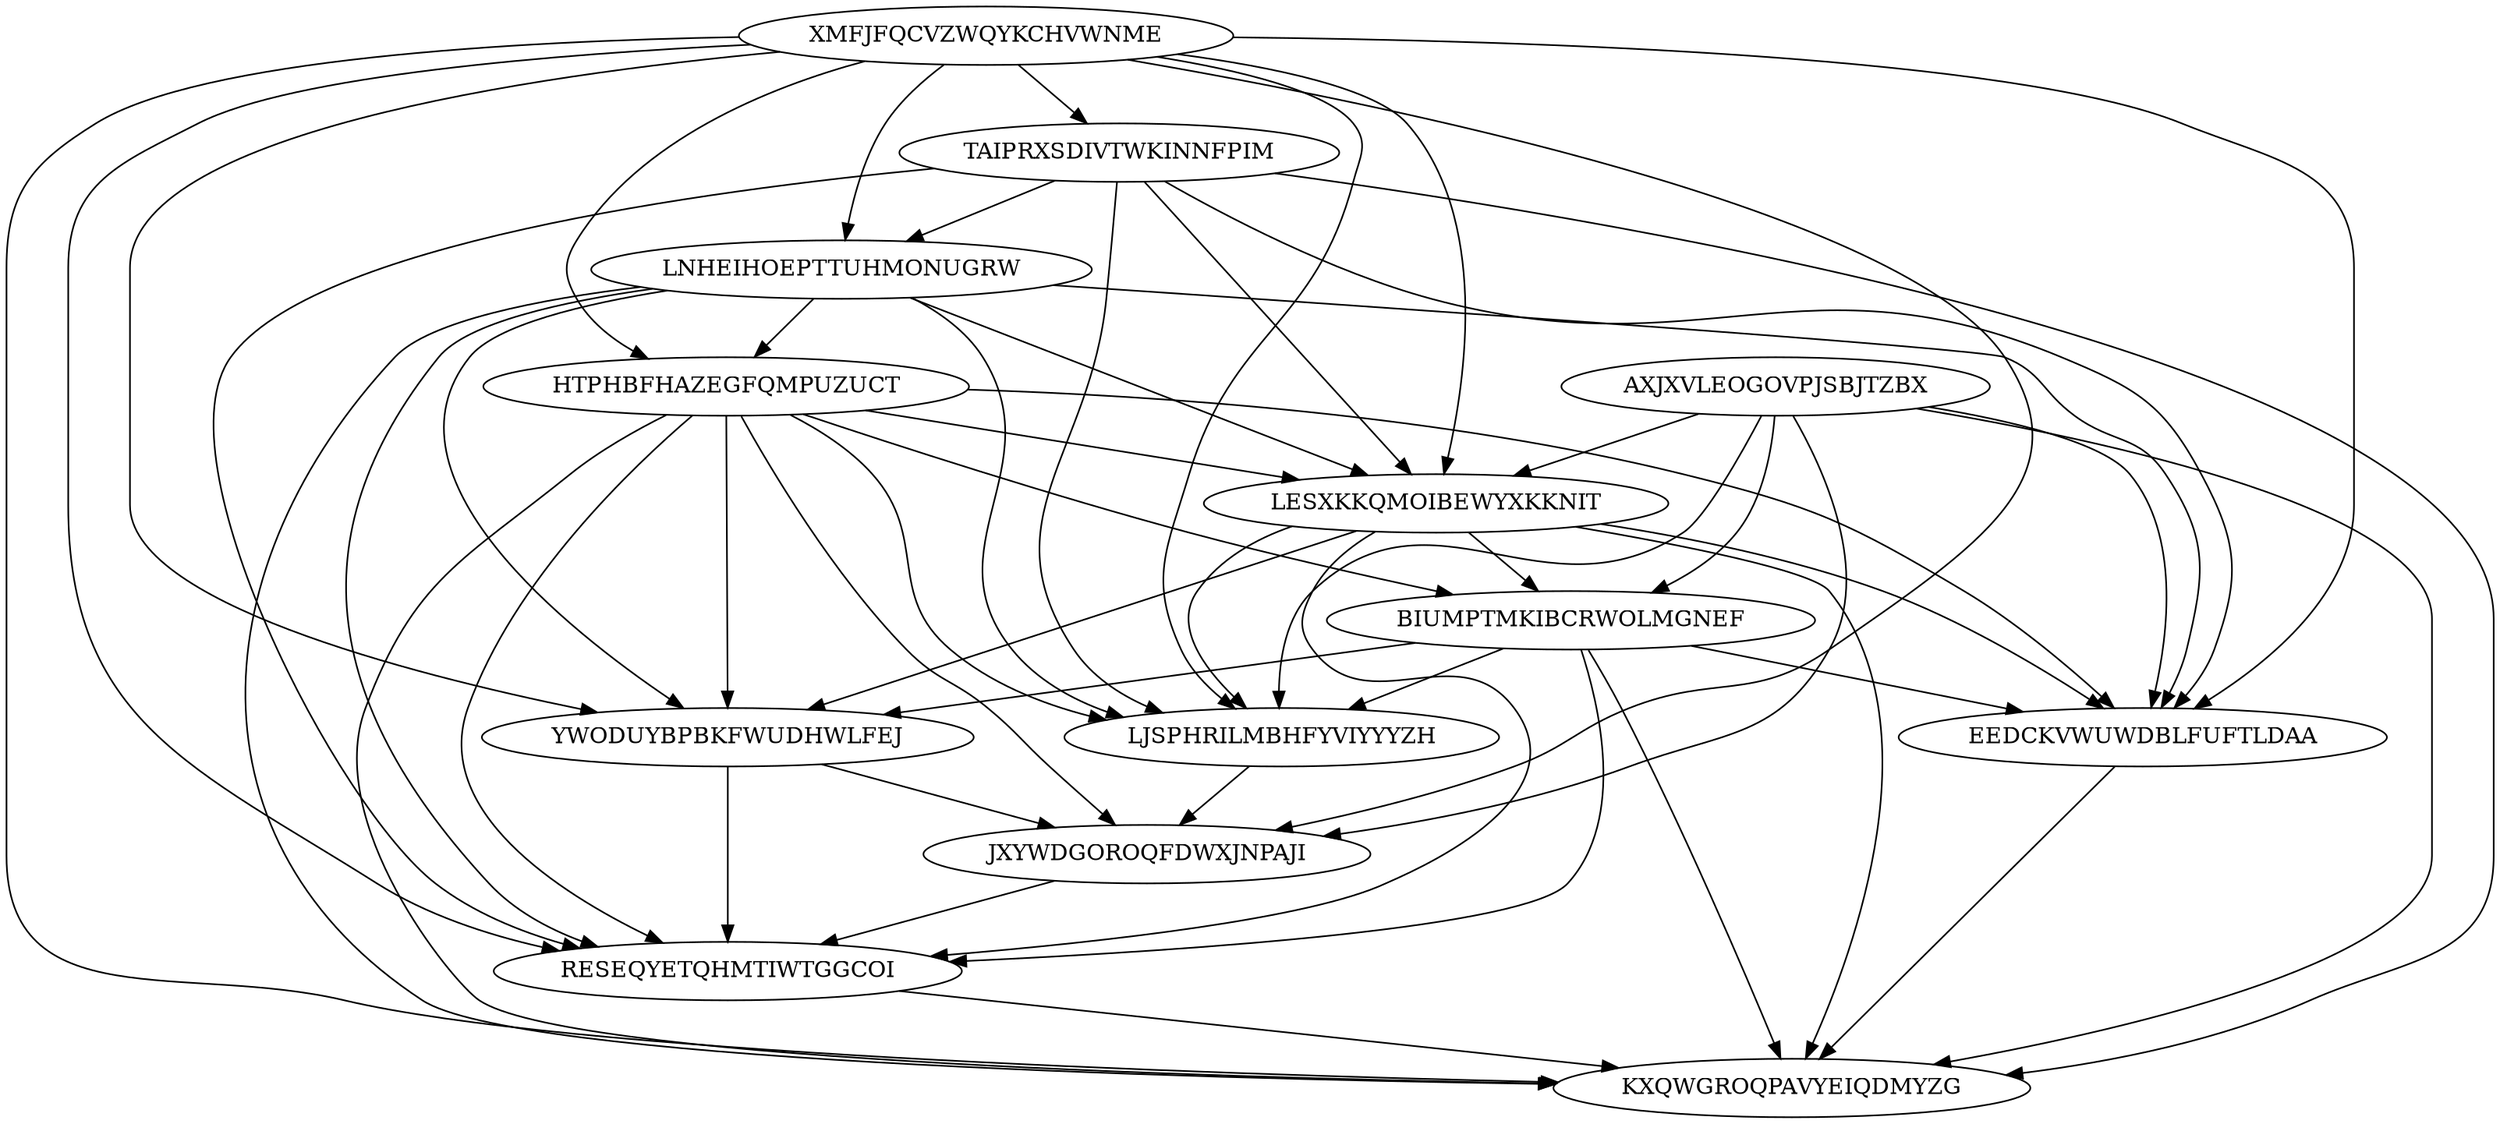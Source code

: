 digraph N13M54 {
	XMFJFQCVZWQYKCHVWNME	[Weight=12];
	TAIPRXSDIVTWKINNFPIM	[Weight=16];
	LNHEIHOEPTTUHMONUGRW	[Weight=11];
	AXJXVLEOGOVPJSBJTZBX	[Weight=15];
	HTPHBFHAZEGFQMPUZUCT	[Weight=15];
	LESXKKQMOIBEWYXKKNIT	[Weight=20];
	BIUMPTMKIBCRWOLMGNEF	[Weight=20];
	LJSPHRILMBHFYVIYYYZH	[Weight=13];
	YWODUYBPBKFWUDHWLFEJ	[Weight=10];
	JXYWDGOROQFDWXJNPAJI	[Weight=13];
	RESEQYETQHMTIWTGGCOI	[Weight=19];
	EEDCKVWUWDBLFUFTLDAA	[Weight=19];
	KXQWGROQPAVYEIQDMYZG	[Weight=14];
	BIUMPTMKIBCRWOLMGNEF -> YWODUYBPBKFWUDHWLFEJ [Weight=12];
	LESXKKQMOIBEWYXKKNIT -> KXQWGROQPAVYEIQDMYZG [Weight=15];
	BIUMPTMKIBCRWOLMGNEF -> RESEQYETQHMTIWTGGCOI [Weight=15];
	AXJXVLEOGOVPJSBJTZBX -> LJSPHRILMBHFYVIYYYZH [Weight=16];
	HTPHBFHAZEGFQMPUZUCT -> LESXKKQMOIBEWYXKKNIT [Weight=18];
	LESXKKQMOIBEWYXKKNIT -> LJSPHRILMBHFYVIYYYZH [Weight=18];
	HTPHBFHAZEGFQMPUZUCT -> YWODUYBPBKFWUDHWLFEJ [Weight=15];
	LESXKKQMOIBEWYXKKNIT -> YWODUYBPBKFWUDHWLFEJ [Weight=15];
	AXJXVLEOGOVPJSBJTZBX -> LESXKKQMOIBEWYXKKNIT [Weight=19];
	LESXKKQMOIBEWYXKKNIT -> BIUMPTMKIBCRWOLMGNEF [Weight=18];
	RESEQYETQHMTIWTGGCOI -> KXQWGROQPAVYEIQDMYZG [Weight=10];
	LESXKKQMOIBEWYXKKNIT -> RESEQYETQHMTIWTGGCOI [Weight=16];
	XMFJFQCVZWQYKCHVWNME -> JXYWDGOROQFDWXJNPAJI [Weight=11];
	XMFJFQCVZWQYKCHVWNME -> LESXKKQMOIBEWYXKKNIT [Weight=16];
	LNHEIHOEPTTUHMONUGRW -> RESEQYETQHMTIWTGGCOI [Weight=19];
	LNHEIHOEPTTUHMONUGRW -> KXQWGROQPAVYEIQDMYZG [Weight=17];
	HTPHBFHAZEGFQMPUZUCT -> RESEQYETQHMTIWTGGCOI [Weight=20];
	XMFJFQCVZWQYKCHVWNME -> KXQWGROQPAVYEIQDMYZG [Weight=10];
	AXJXVLEOGOVPJSBJTZBX -> JXYWDGOROQFDWXJNPAJI [Weight=11];
	LNHEIHOEPTTUHMONUGRW -> HTPHBFHAZEGFQMPUZUCT [Weight=16];
	XMFJFQCVZWQYKCHVWNME -> HTPHBFHAZEGFQMPUZUCT [Weight=10];
	XMFJFQCVZWQYKCHVWNME -> RESEQYETQHMTIWTGGCOI [Weight=19];
	HTPHBFHAZEGFQMPUZUCT -> KXQWGROQPAVYEIQDMYZG [Weight=16];
	HTPHBFHAZEGFQMPUZUCT -> EEDCKVWUWDBLFUFTLDAA [Weight=18];
	HTPHBFHAZEGFQMPUZUCT -> LJSPHRILMBHFYVIYYYZH [Weight=12];
	LNHEIHOEPTTUHMONUGRW -> EEDCKVWUWDBLFUFTLDAA [Weight=12];
	HTPHBFHAZEGFQMPUZUCT -> BIUMPTMKIBCRWOLMGNEF [Weight=17];
	YWODUYBPBKFWUDHWLFEJ -> JXYWDGOROQFDWXJNPAJI [Weight=17];
	BIUMPTMKIBCRWOLMGNEF -> KXQWGROQPAVYEIQDMYZG [Weight=17];
	TAIPRXSDIVTWKINNFPIM -> LNHEIHOEPTTUHMONUGRW [Weight=10];
	TAIPRXSDIVTWKINNFPIM -> KXQWGROQPAVYEIQDMYZG [Weight=11];
	LNHEIHOEPTTUHMONUGRW -> LESXKKQMOIBEWYXKKNIT [Weight=19];
	XMFJFQCVZWQYKCHVWNME -> LJSPHRILMBHFYVIYYYZH [Weight=20];
	XMFJFQCVZWQYKCHVWNME -> EEDCKVWUWDBLFUFTLDAA [Weight=15];
	BIUMPTMKIBCRWOLMGNEF -> EEDCKVWUWDBLFUFTLDAA [Weight=20];
	YWODUYBPBKFWUDHWLFEJ -> RESEQYETQHMTIWTGGCOI [Weight=14];
	XMFJFQCVZWQYKCHVWNME -> TAIPRXSDIVTWKINNFPIM [Weight=14];
	AXJXVLEOGOVPJSBJTZBX -> BIUMPTMKIBCRWOLMGNEF [Weight=10];
	AXJXVLEOGOVPJSBJTZBX -> EEDCKVWUWDBLFUFTLDAA [Weight=19];
	TAIPRXSDIVTWKINNFPIM -> LESXKKQMOIBEWYXKKNIT [Weight=20];
	LJSPHRILMBHFYVIYYYZH -> JXYWDGOROQFDWXJNPAJI [Weight=17];
	HTPHBFHAZEGFQMPUZUCT -> JXYWDGOROQFDWXJNPAJI [Weight=20];
	BIUMPTMKIBCRWOLMGNEF -> LJSPHRILMBHFYVIYYYZH [Weight=13];
	LNHEIHOEPTTUHMONUGRW -> LJSPHRILMBHFYVIYYYZH [Weight=10];
	LESXKKQMOIBEWYXKKNIT -> EEDCKVWUWDBLFUFTLDAA [Weight=16];
	JXYWDGOROQFDWXJNPAJI -> RESEQYETQHMTIWTGGCOI [Weight=18];
	TAIPRXSDIVTWKINNFPIM -> RESEQYETQHMTIWTGGCOI [Weight=15];
	TAIPRXSDIVTWKINNFPIM -> EEDCKVWUWDBLFUFTLDAA [Weight=18];
	XMFJFQCVZWQYKCHVWNME -> LNHEIHOEPTTUHMONUGRW [Weight=19];
	LNHEIHOEPTTUHMONUGRW -> YWODUYBPBKFWUDHWLFEJ [Weight=10];
	EEDCKVWUWDBLFUFTLDAA -> KXQWGROQPAVYEIQDMYZG [Weight=20];
	XMFJFQCVZWQYKCHVWNME -> YWODUYBPBKFWUDHWLFEJ [Weight=15];
	TAIPRXSDIVTWKINNFPIM -> LJSPHRILMBHFYVIYYYZH [Weight=14];
	AXJXVLEOGOVPJSBJTZBX -> KXQWGROQPAVYEIQDMYZG [Weight=19];
}
